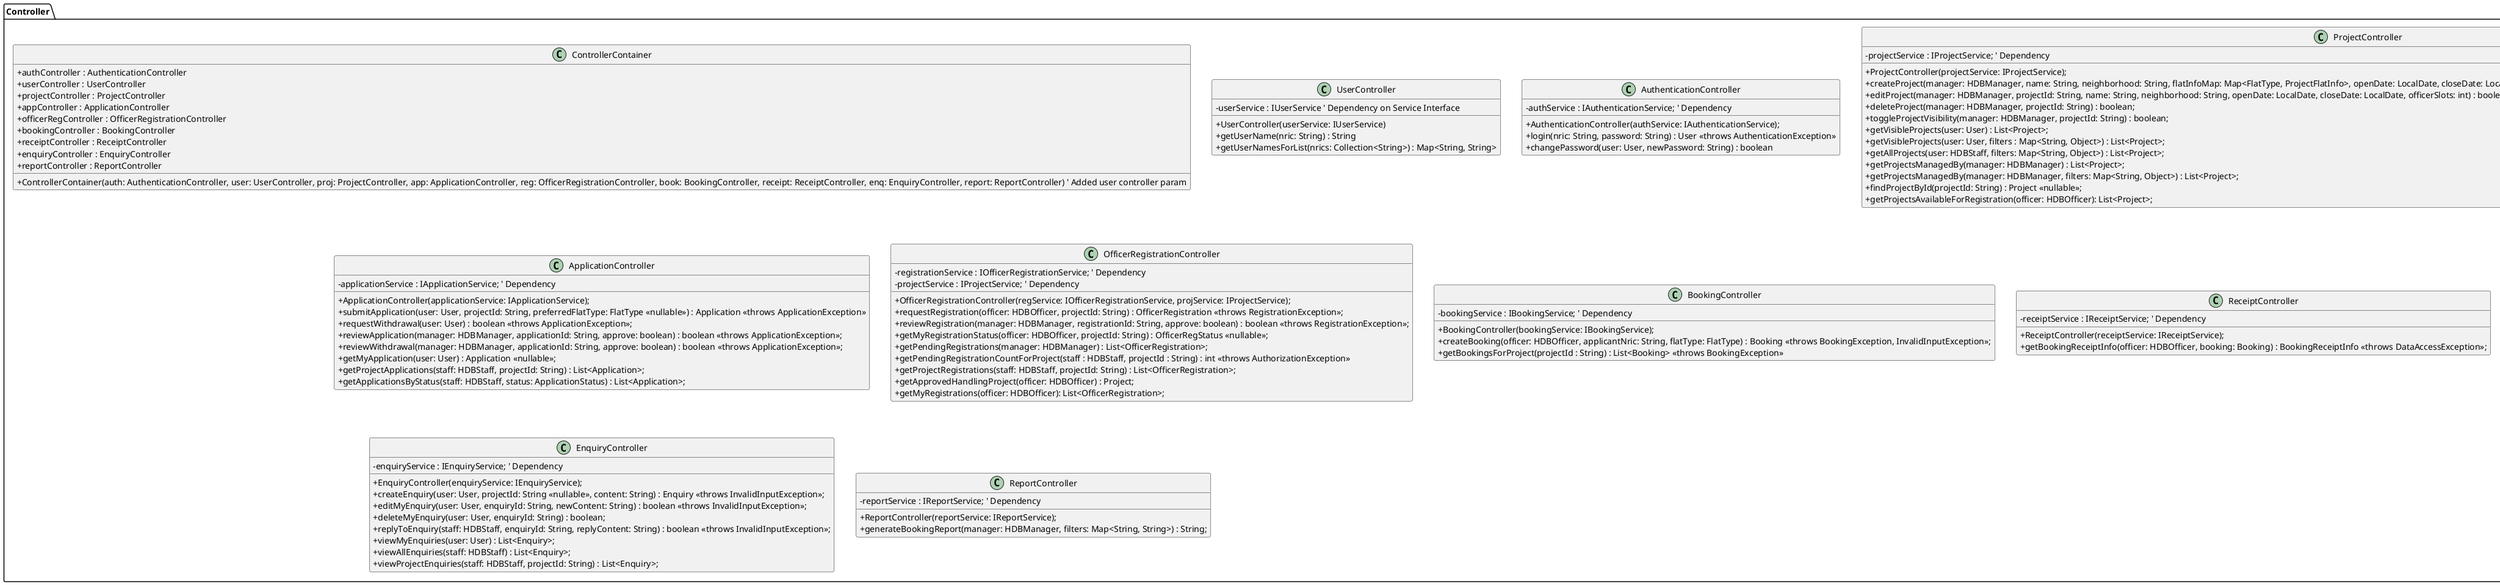 @startuml controllers

' --- Settings ---
skinparam classAttributeIconSize 0
hide empty members
skinparam packageStyle rect
skinparam linetype ortho

' --- Controller Layer ---
package Controller <<Folder>> {
    class ControllerContainer {
       + authController : AuthenticationController
       + userController : UserController
       + projectController : ProjectController
       + appController : ApplicationController
       + officerRegController : OfficerRegistrationController
       + bookingController : BookingController
       + receiptController : ReceiptController
       + enquiryController : EnquiryController
       + reportController : ReportController
       + ControllerContainer(auth: AuthenticationController, user: UserController, proj: ProjectController, app: ApplicationController, reg: OfficerRegistrationController, book: BookingController, receipt: ReceiptController, enq: EnquiryController, report: ReportController) ' Added user controller param
    }

    class UserController {
        - userService : IUserService ' Dependency on Service Interface
        + UserController(userService: IUserService)
        + getUserName(nric: String) : String
        + getUserNamesForList(nrics: Collection<String>) : Map<String, String>
    }

    class AuthenticationController {
        - authService : IAuthenticationService; ' Dependency
        + AuthenticationController(authService: IAuthenticationService);
        + login(nric: String, password: String) : User <<throws AuthenticationException>>
        + changePassword(user: User, newPassword: String) : boolean
    }

    class ProjectController {
        - projectService : IProjectService; ' Dependency
        + ProjectController(projectService: IProjectService);
        + createProject(manager: HDBManager, name: String, neighborhood: String, flatInfoMap: Map<FlatType, ProjectFlatInfo>, openDate: LocalDate, closeDate: LocalDate, officerSlots: int) : Project <<throws RegistrationException, InvalidInputException>>;
        + editProject(manager: HDBManager, projectId: String, name: String, neighborhood: String, openDate: LocalDate, closeDate: LocalDate, officerSlots: int) : boolean <<throws InvalidInputException>>;
        + deleteProject(manager: HDBManager, projectId: String) : boolean;
        + toggleProjectVisibility(manager: HDBManager, projectId: String) : boolean;
        + getVisibleProjects(user: User) : List<Project>;
        + getVisibleProjects(user: User, filters : Map<String, Object>) : List<Project>;
        + getAllProjects(user: HDBStaff, filters: Map<String, Object>) : List<Project>;
        + getProjectsManagedBy(manager: HDBManager) : List<Project>;
        + getProjectsManagedBy(manager: HDBManager, filters: Map<String, Object>) : List<Project>;
        + findProjectById(projectId: String) : Project <<nullable>>;
        + getProjectsAvailableForRegistration(officer: HDBOfficer): List<Project>;
    }

    class ApplicationController {
        - applicationService : IApplicationService; ' Dependency
        + ApplicationController(applicationService: IApplicationService);
        + submitApplication(user: User, projectId: String, preferredFlatType: FlatType <<nullable>>) : Application <<throws ApplicationException>>
        + requestWithdrawal(user: User) : boolean <<throws ApplicationException>>;
        + reviewApplication(manager: HDBManager, applicationId: String, approve: boolean) : boolean <<throws ApplicationException>>;
        + reviewWithdrawal(manager: HDBManager, applicationId: String, approve: boolean) : boolean <<throws ApplicationException>>;
        + getMyApplication(user: User) : Application <<nullable>>;
        + getProjectApplications(staff: HDBStaff, projectId: String) : List<Application>;
        + getApplicationsByStatus(staff: HDBStaff, status: ApplicationStatus) : List<Application>;
    }

    class OfficerRegistrationController {
        - registrationService : IOfficerRegistrationService; ' Dependency
        - projectService : IProjectService; ' Dependency
        + OfficerRegistrationController(regService: IOfficerRegistrationService, projService: IProjectService);
        + requestRegistration(officer: HDBOfficer, projectId: String) : OfficerRegistration <<throws RegistrationException>>;
        + reviewRegistration(manager: HDBManager, registrationId: String, approve: boolean) : boolean <<throws RegistrationException>>;
        + getMyRegistrationStatus(officer: HDBOfficer, projectId: String) : OfficerRegStatus <<nullable>>;
        + getPendingRegistrations(manager: HDBManager) : List<OfficerRegistration>;
        + getPendingRegistrationCountForProject(staff : HDBStaff, projectId : String) : int <<throws AuthorizationException>>
        + getProjectRegistrations(staff: HDBStaff, projectId: String) : List<OfficerRegistration>;
        + getApprovedHandlingProject(officer: HDBOfficer) : Project;
        + getMyRegistrations(officer: HDBOfficer): List<OfficerRegistration>;
    }

    class BookingController {
         - bookingService : IBookingService; ' Dependency
         + BookingController(bookingService: IBookingService);
         + createBooking(officer: HDBOfficer, applicantNric: String, flatType: FlatType) : Booking <<throws BookingException, InvalidInputException>>;
         + getBookingsForProject(projectId : String) : List<Booking> <<throws BookingException>>
    }

    class ReceiptController {
        - receiptService : IReceiptService; ' Dependency
        + ReceiptController(receiptService: IReceiptService);
        + getBookingReceiptInfo(officer: HDBOfficer, booking: Booking) : BookingReceiptInfo <<throws DataAccessException>>;
    }

     class EnquiryController {
        - enquiryService : IEnquiryService; ' Dependency
        + EnquiryController(enquiryService: IEnquiryService);
        + createEnquiry(user: User, projectId: String <<nullable>>, content: String) : Enquiry <<throws InvalidInputException>>;
        + editMyEnquiry(user: User, enquiryId: String, newContent: String) : boolean <<throws InvalidInputException>>;
        + deleteMyEnquiry(user: User, enquiryId: String) : boolean;
        + replyToEnquiry(staff: HDBStaff, enquiryId: String, replyContent: String) : boolean <<throws InvalidInputException>>;
        + viewMyEnquiries(user: User) : List<Enquiry>;
        + viewAllEnquiries(staff: HDBStaff) : List<Enquiry>;
        + viewProjectEnquiries(staff: HDBStaff, projectId: String) : List<Enquiry>;
     }

     class ReportController {
         - reportService : IReportService; ' Dependency
         + ReportController(reportService: IReportService);
         + generateBookingReport(manager: HDBManager, filters: Map<String, String>) : String;
     }
}

@enduml
